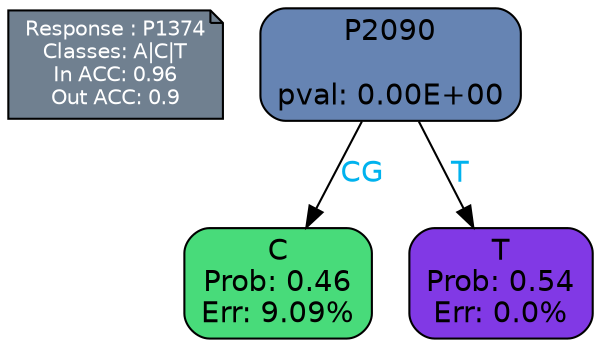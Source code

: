 digraph Tree {
node [shape=box, style="filled, rounded", color="black", fontname=helvetica] ;
graph [ranksep=equally, splines=polylines, bgcolor=transparent, dpi=600] ;
edge [fontname=helvetica] ;
LEGEND [label="Response : P1374
Classes: A|C|T
In ACC: 0.96
Out ACC: 0.9
",shape=note,align=left,style=filled,fillcolor="slategray",fontcolor="white",fontsize=10];1 [label="P2090

pval: 0.00E+00", fillcolor="#6684b3"] ;
2 [label="C
Prob: 0.46
Err: 9.09%", fillcolor="#48db7a"] ;
3 [label="T
Prob: 0.54
Err: 0.0%", fillcolor="#8139e5"] ;
1 -> 2 [label="CG",fontcolor=deepskyblue2] ;
1 -> 3 [label="T",fontcolor=deepskyblue2] ;
{rank = same; 2;3;}{rank = same; LEGEND;1;}}